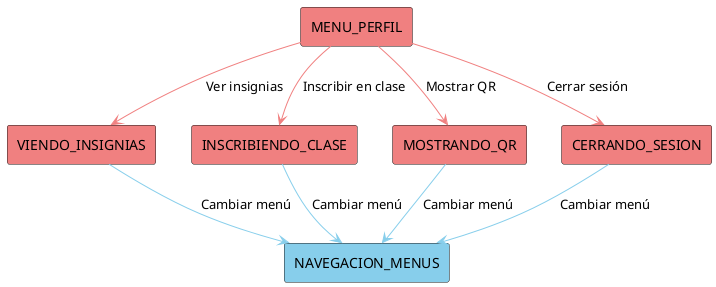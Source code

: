 @startuml DiagramaDeContextoMenuPerfilAlumnos
!define RECTANGLE(x, color) rectangle x#color

RECTANGLE(NAVEGACION_MENUS, SkyBlue)
RECTANGLE(MENU_PERFIL, LightCoral)

RECTANGLE(VIENDO_INSIGNIAS, LightCoral)
RECTANGLE(INSCRIBIENDO_CLASE, LightCoral)
RECTANGLE(MOSTRANDO_QR, LightCoral)
RECTANGLE(CERRANDO_SESION, LightCoral)

' === MENÚ PERFIL ===
MENU_PERFIL -[#LightCoral]-> VIENDO_INSIGNIAS : Ver insignias
MENU_PERFIL -[#LightCoral]-> INSCRIBIENDO_CLASE : Inscribir en clase
MENU_PERFIL -[#LightCoral]-> MOSTRANDO_QR : Mostrar QR 
MENU_PERFIL -[#LightCoral]-> CERRANDO_SESION : Cerrar sesión
VIENDO_INSIGNIAS -[#SkyBlue]-> NAVEGACION_MENUS : Cambiar menú
INSCRIBIENDO_CLASE -[#SkyBlue]-> NAVEGACION_MENUS : Cambiar menú
MOSTRANDO_QR -[#SkyBlue]-> NAVEGACION_MENUS : Cambiar menú
CERRANDO_SESION -[#SkyBlue]-> NAVEGACION_MENUS : Cambiar menú

@enduml